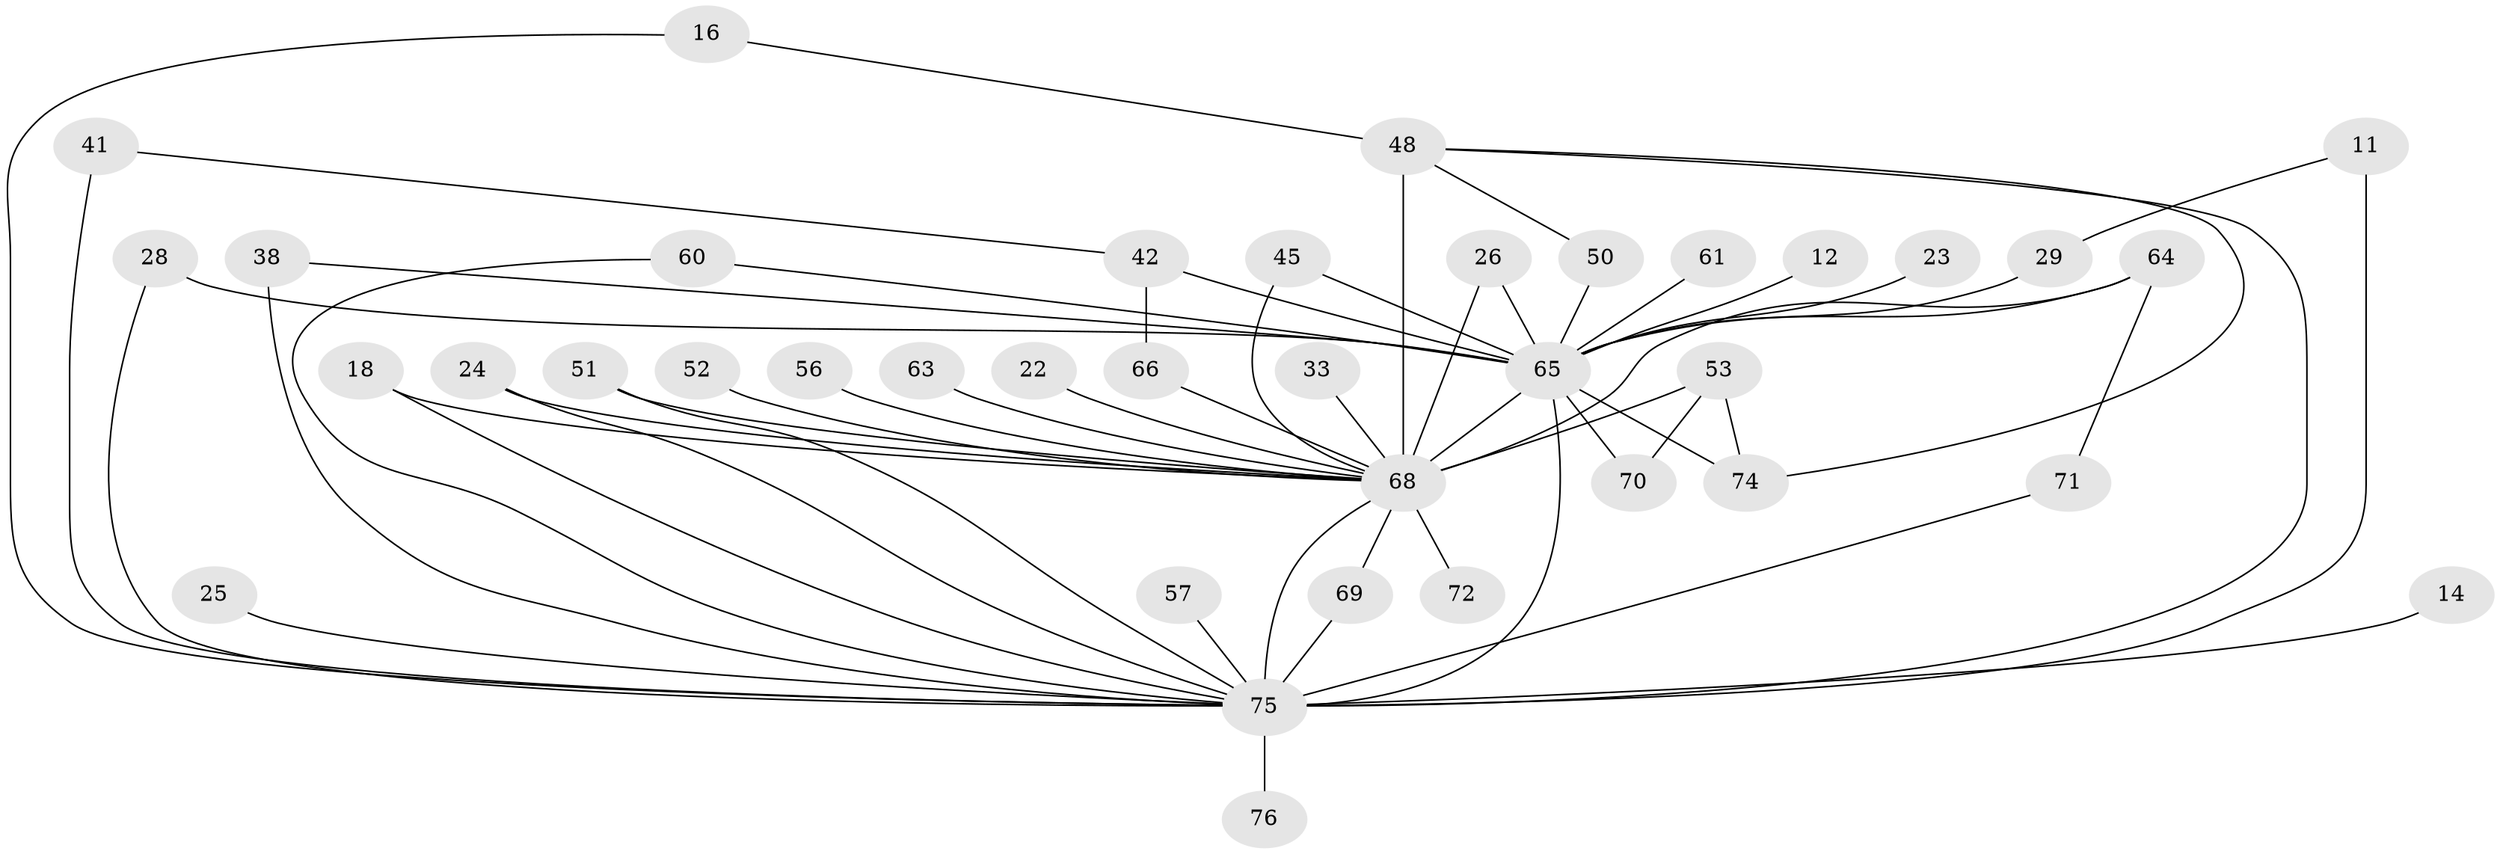 // original degree distribution, {23: 0.02631578947368421, 16: 0.02631578947368421, 18: 0.039473684210526314, 22: 0.013157894736842105, 14: 0.02631578947368421, 3: 0.23684210526315788, 2: 0.5131578947368421, 4: 0.09210526315789473, 7: 0.013157894736842105, 5: 0.013157894736842105}
// Generated by graph-tools (version 1.1) at 2025/45/03/09/25 04:45:34]
// undirected, 38 vertices, 58 edges
graph export_dot {
graph [start="1"]
  node [color=gray90,style=filled];
  11;
  12;
  14;
  16;
  18;
  22;
  23;
  24 [super="+21"];
  25;
  26;
  28;
  29;
  33;
  38 [super="+36"];
  41;
  42;
  45;
  48 [super="+17+27"];
  50;
  51;
  52;
  53 [super="+43+39"];
  56 [super="+30"];
  57;
  60;
  61;
  63;
  64 [super="+40+37+54"];
  65 [super="+59+9+47+8"];
  66 [super="+62"];
  68 [super="+46+31+35+10"];
  69 [super="+67"];
  70;
  71;
  72;
  74 [super="+73"];
  75 [super="+55+58+4"];
  76;
  11 -- 29;
  11 -- 75 [weight=2];
  12 -- 65 [weight=2];
  14 -- 75 [weight=2];
  16 -- 48;
  16 -- 75;
  18 -- 68;
  18 -- 75;
  22 -- 68 [weight=2];
  23 -- 65 [weight=2];
  24 -- 68;
  24 -- 75 [weight=2];
  25 -- 75 [weight=3];
  26 -- 68;
  26 -- 65;
  28 -- 65;
  28 -- 75;
  29 -- 65;
  33 -- 68 [weight=2];
  38 -- 65;
  38 -- 75 [weight=2];
  41 -- 42;
  41 -- 75 [weight=2];
  42 -- 66;
  42 -- 65;
  45 -- 68;
  45 -- 65;
  48 -- 50;
  48 -- 68 [weight=6];
  48 -- 74;
  48 -- 75;
  50 -- 65;
  51 -- 68;
  51 -- 75;
  52 -- 68 [weight=2];
  53 -- 70;
  53 -- 74;
  53 -- 68 [weight=4];
  56 -- 68 [weight=3];
  57 -- 75 [weight=2];
  60 -- 65;
  60 -- 75;
  61 -- 65 [weight=2];
  63 -- 68 [weight=2];
  64 -- 68 [weight=3];
  64 -- 71;
  64 -- 65 [weight=2];
  65 -- 68 [weight=18];
  65 -- 70;
  65 -- 74;
  65 -- 75 [weight=17];
  66 -- 68 [weight=2];
  68 -- 69;
  68 -- 72;
  68 -- 75 [weight=11];
  69 -- 75 [weight=2];
  71 -- 75;
  75 -- 76 [weight=2];
}
